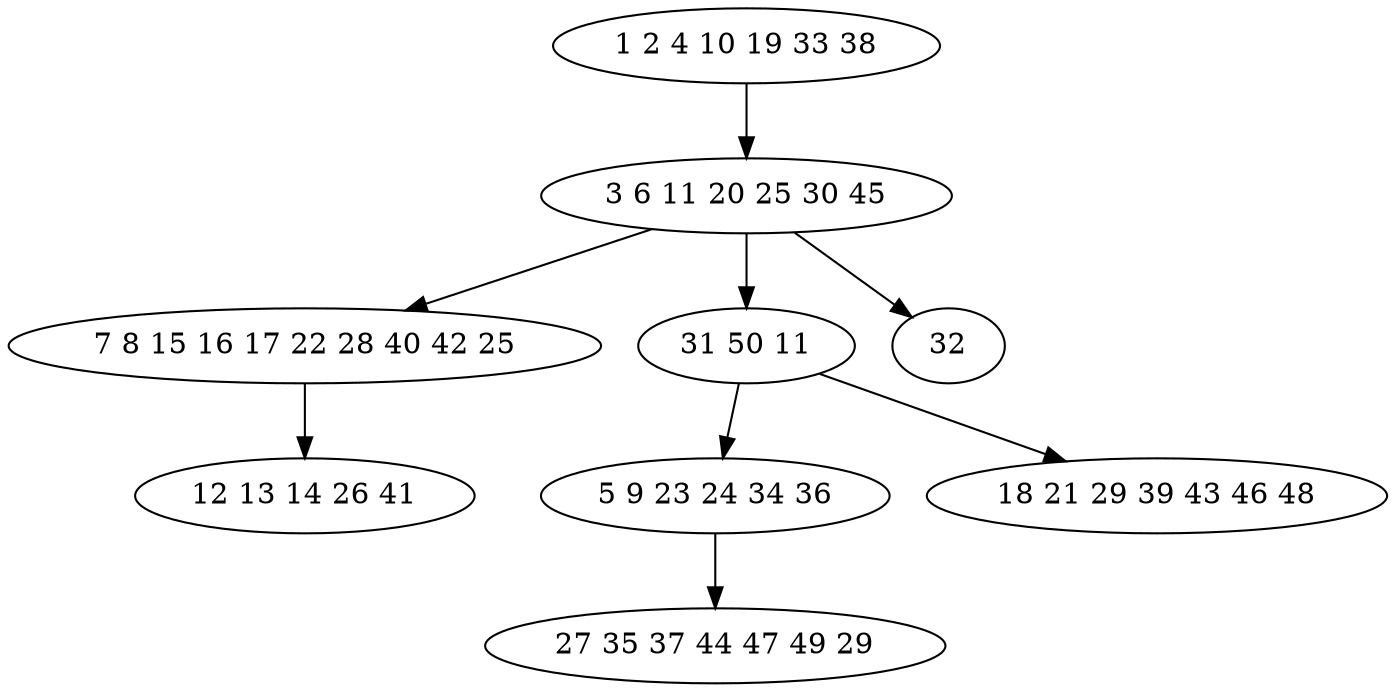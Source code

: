 digraph true_tree {
	"0" -> "1"
	"1" -> "2"
	"1" -> "3"
	"2" -> "4"
	"3" -> "5"
	"3" -> "6"
	"1" -> "7"
	"5" -> "8"
	"0" [label="1 2 4 10 19 33 38"];
	"1" [label="3 6 11 20 25 30 45"];
	"2" [label="7 8 15 16 17 22 28 40 42 25"];
	"3" [label="31 50 11"];
	"4" [label="12 13 14 26 41"];
	"5" [label="5 9 23 24 34 36"];
	"6" [label="18 21 29 39 43 46 48"];
	"7" [label="32"];
	"8" [label="27 35 37 44 47 49 29"];
}
